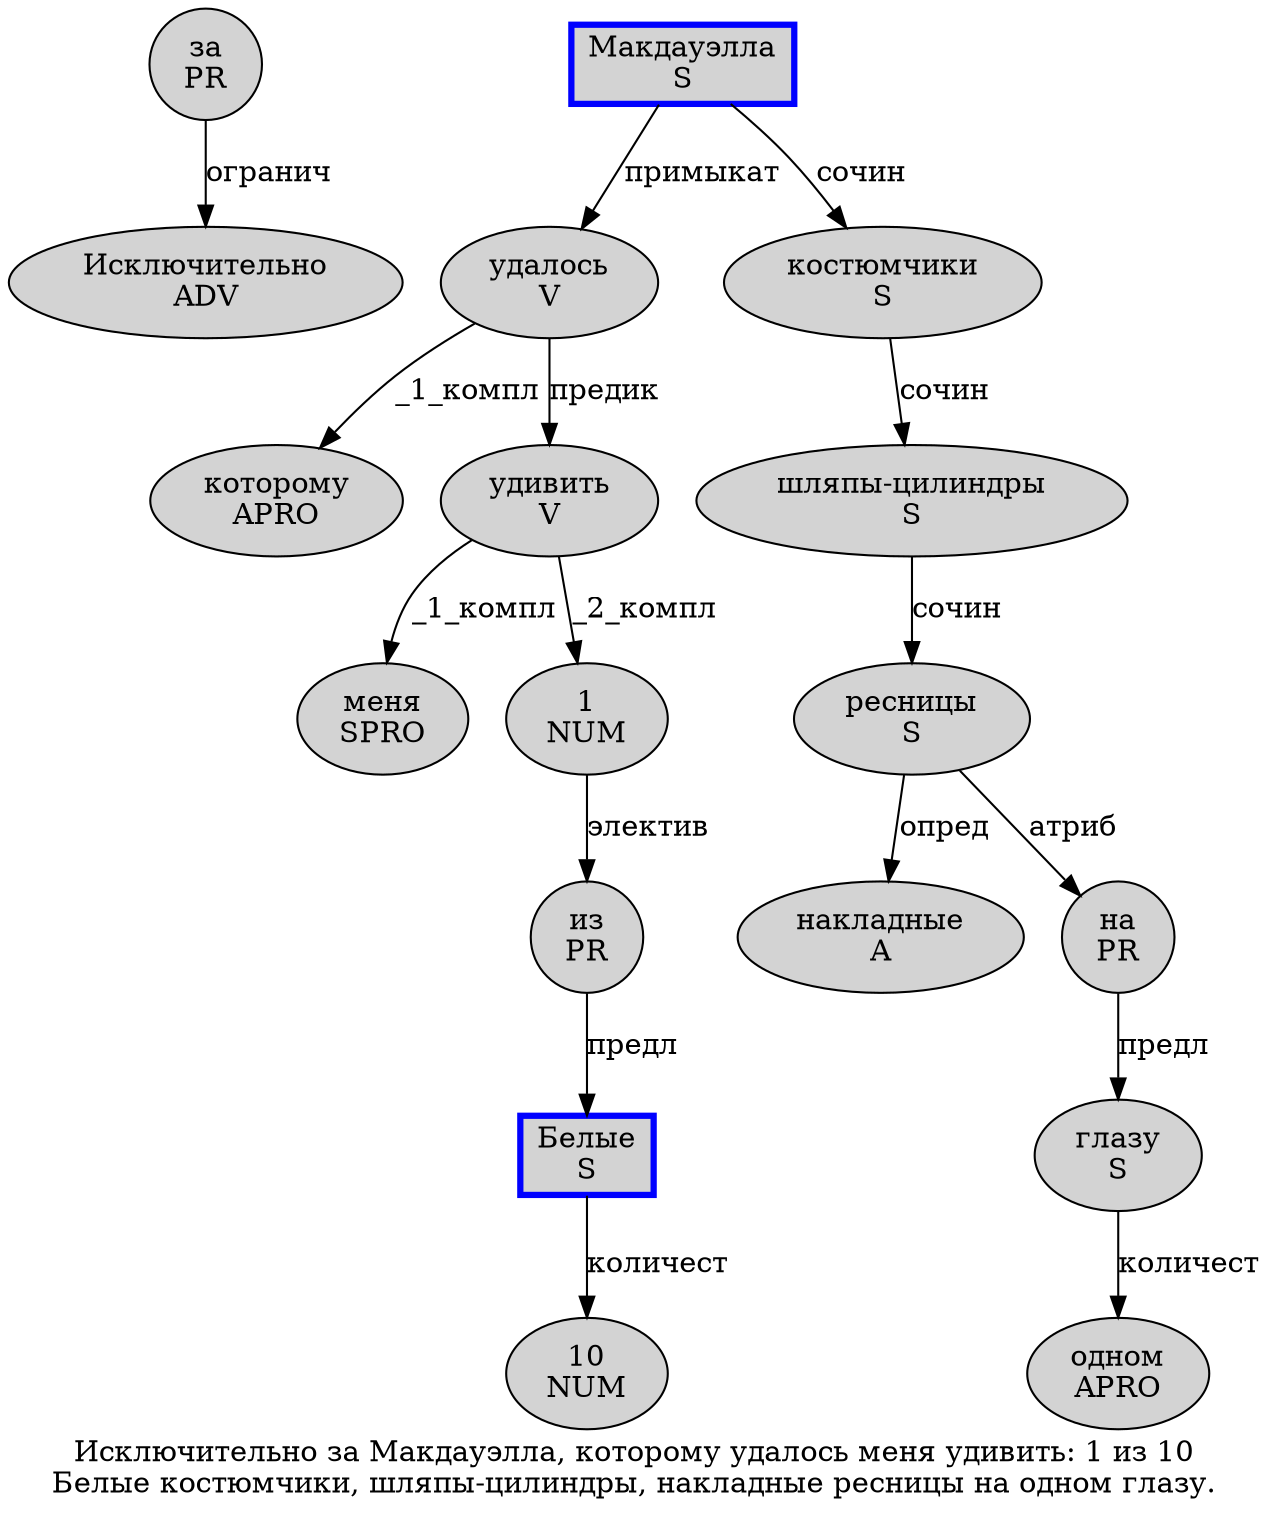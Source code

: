 digraph SENTENCE_3966 {
	graph [label="Исключительно за Макдауэлла, которому удалось меня удивить: 1 из 10
Белые костюмчики, шляпы-цилиндры, накладные ресницы на одном глазу."]
	node [style=filled]
		0 [label="Исключительно
ADV" color="" fillcolor=lightgray penwidth=1 shape=ellipse]
		1 [label="за
PR" color="" fillcolor=lightgray penwidth=1 shape=ellipse]
		2 [label="Макдауэлла
S" color=blue fillcolor=lightgray penwidth=3 shape=box]
		4 [label="которому
APRO" color="" fillcolor=lightgray penwidth=1 shape=ellipse]
		5 [label="удалось
V" color="" fillcolor=lightgray penwidth=1 shape=ellipse]
		6 [label="меня
SPRO" color="" fillcolor=lightgray penwidth=1 shape=ellipse]
		7 [label="удивить
V" color="" fillcolor=lightgray penwidth=1 shape=ellipse]
		9 [label="1
NUM" color="" fillcolor=lightgray penwidth=1 shape=ellipse]
		10 [label="из
PR" color="" fillcolor=lightgray penwidth=1 shape=ellipse]
		11 [label="10
NUM" color="" fillcolor=lightgray penwidth=1 shape=ellipse]
		12 [label="Белые
S" color=blue fillcolor=lightgray penwidth=3 shape=box]
		13 [label="костюмчики
S" color="" fillcolor=lightgray penwidth=1 shape=ellipse]
		15 [label="шляпы-цилиндры
S" color="" fillcolor=lightgray penwidth=1 shape=ellipse]
		17 [label="накладные
A" color="" fillcolor=lightgray penwidth=1 shape=ellipse]
		18 [label="ресницы
S" color="" fillcolor=lightgray penwidth=1 shape=ellipse]
		19 [label="на
PR" color="" fillcolor=lightgray penwidth=1 shape=ellipse]
		20 [label="одном
APRO" color="" fillcolor=lightgray penwidth=1 shape=ellipse]
		21 [label="глазу
S" color="" fillcolor=lightgray penwidth=1 shape=ellipse]
			18 -> 17 [label="опред"]
			18 -> 19 [label="атриб"]
			1 -> 0 [label="огранич"]
			19 -> 21 [label="предл"]
			5 -> 4 [label="_1_компл"]
			5 -> 7 [label="предик"]
			7 -> 6 [label="_1_компл"]
			7 -> 9 [label="_2_компл"]
			13 -> 15 [label="сочин"]
			15 -> 18 [label="сочин"]
			21 -> 20 [label="количест"]
			2 -> 5 [label="примыкат"]
			2 -> 13 [label="сочин"]
			10 -> 12 [label="предл"]
			12 -> 11 [label="количест"]
			9 -> 10 [label="электив"]
}